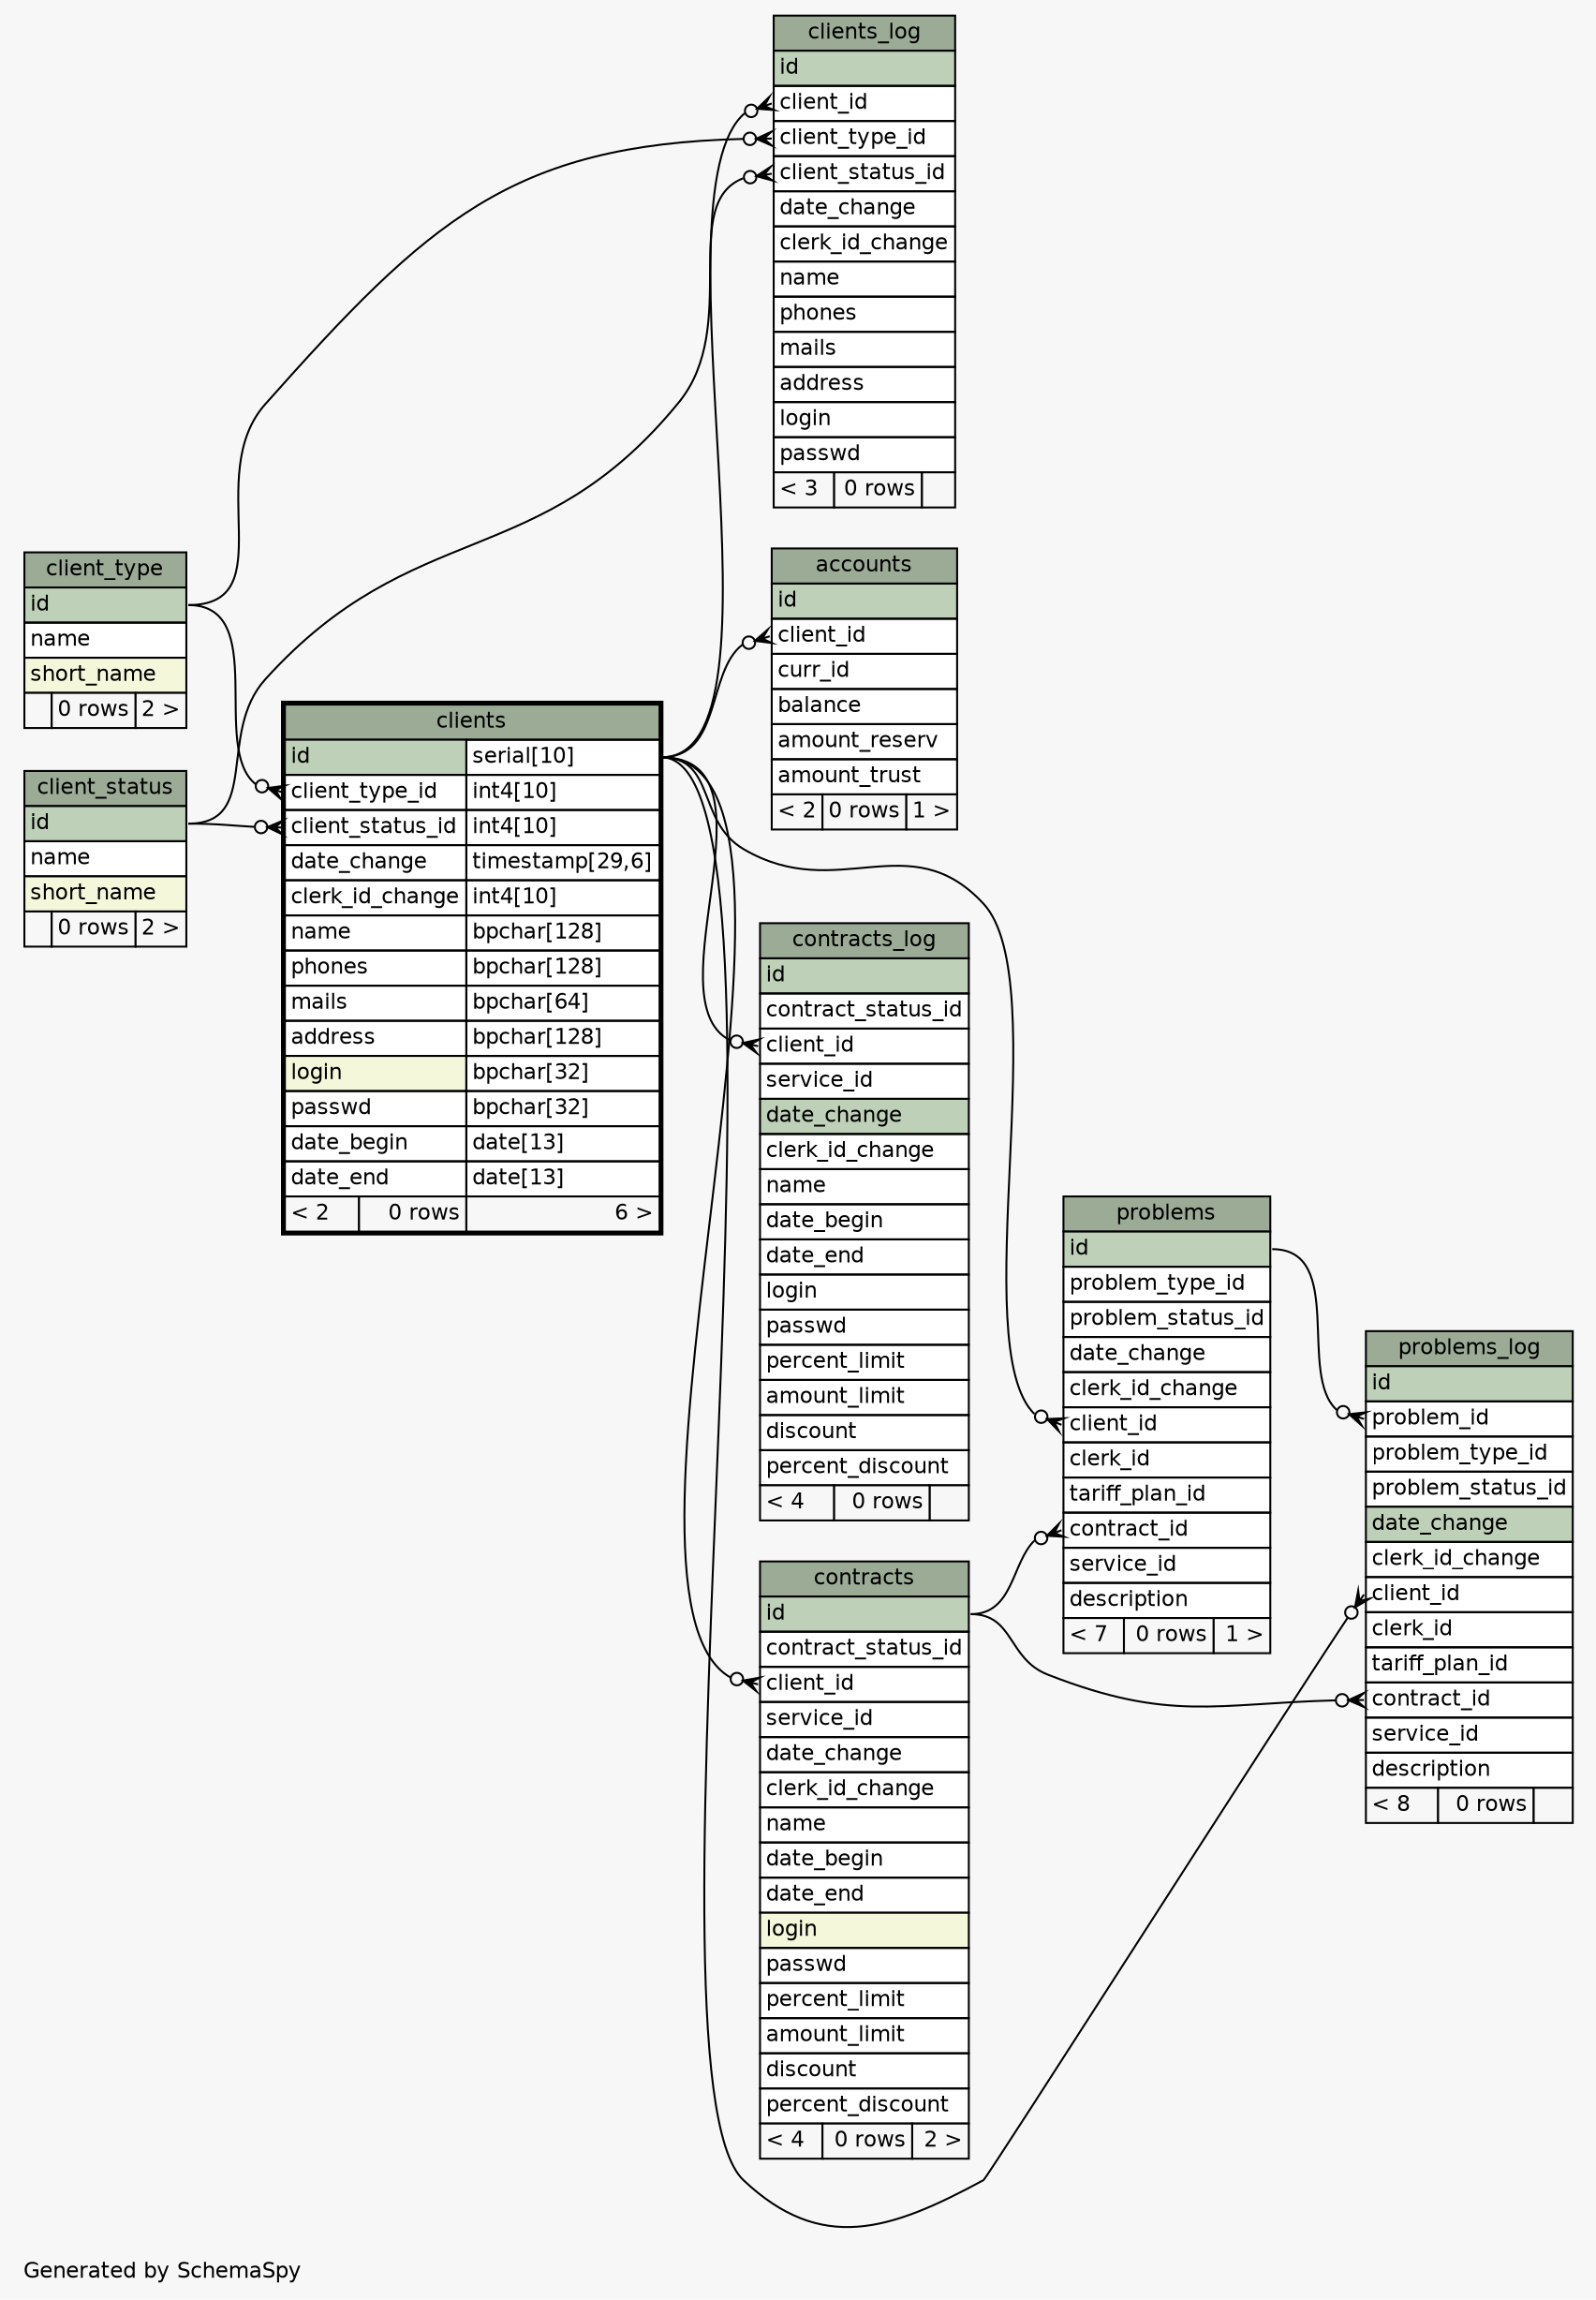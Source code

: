 // dot 2.26.0 on Linux 2.6.32-358.2.1.el6.x86_64
// SchemaSpy rev 590
digraph "oneDegreeRelationshipsDiagram" {
  graph [
    rankdir="RL"
    bgcolor="#f7f7f7"
    label="\nGenerated by SchemaSpy"
    labeljust="l"
    nodesep="0.18"
    ranksep="0.46"
    fontname="Helvetica"
    fontsize="11"
  ];
  node [
    fontname="Helvetica"
    fontsize="11"
    shape="plaintext"
  ];
  edge [
    arrowsize="0.8"
  ];
  "accounts":"client_id":w -> "clients":"id.type":e [arrowhead=none dir=back arrowtail=crowodot];
  "clients":"client_status_id":w -> "client_status":"id":e [arrowhead=none dir=back arrowtail=crowodot];
  "clients":"client_type_id":w -> "client_type":"id":e [arrowhead=none dir=back arrowtail=crowodot];
  "clients_log":"client_id":w -> "clients":"id.type":e [arrowhead=none dir=back arrowtail=crowodot];
  "clients_log":"client_status_id":w -> "client_status":"id":e [arrowhead=none dir=back arrowtail=crowodot];
  "clients_log":"client_type_id":w -> "client_type":"id":e [arrowhead=none dir=back arrowtail=crowodot];
  "contracts":"client_id":w -> "clients":"id.type":e [arrowhead=none dir=back arrowtail=crowodot];
  "contracts_log":"client_id":w -> "clients":"id.type":e [arrowhead=none dir=back arrowtail=crowodot];
  "problems":"client_id":w -> "clients":"id.type":e [arrowhead=none dir=back arrowtail=crowodot];
  "problems":"contract_id":w -> "contracts":"id":e [arrowhead=none dir=back arrowtail=crowodot];
  "problems_log":"client_id":w -> "clients":"id.type":e [arrowhead=none dir=back arrowtail=crowodot];
  "problems_log":"contract_id":w -> "contracts":"id":e [arrowhead=none dir=back arrowtail=crowodot];
  "problems_log":"problem_id":w -> "problems":"id":e [arrowhead=none dir=back arrowtail=crowodot];
  "accounts" [
    label=<
    <TABLE BORDER="0" CELLBORDER="1" CELLSPACING="0" BGCOLOR="#ffffff">
      <TR><TD COLSPAN="3" BGCOLOR="#9bab96" ALIGN="CENTER">accounts</TD></TR>
      <TR><TD PORT="id" COLSPAN="3" BGCOLOR="#bed1b8" ALIGN="LEFT">id</TD></TR>
      <TR><TD PORT="client_id" COLSPAN="3" ALIGN="LEFT">client_id</TD></TR>
      <TR><TD PORT="curr_id" COLSPAN="3" ALIGN="LEFT">curr_id</TD></TR>
      <TR><TD PORT="balance" COLSPAN="3" ALIGN="LEFT">balance</TD></TR>
      <TR><TD PORT="amount_reserv" COLSPAN="3" ALIGN="LEFT">amount_reserv</TD></TR>
      <TR><TD PORT="amount_trust" COLSPAN="3" ALIGN="LEFT">amount_trust</TD></TR>
      <TR><TD ALIGN="LEFT" BGCOLOR="#f7f7f7">&lt; 2</TD><TD ALIGN="RIGHT" BGCOLOR="#f7f7f7">0 rows</TD><TD ALIGN="RIGHT" BGCOLOR="#f7f7f7">1 &gt;</TD></TR>
    </TABLE>>
    URL="accounts.html"
    tooltip="accounts"
  ];
  "client_status" [
    label=<
    <TABLE BORDER="0" CELLBORDER="1" CELLSPACING="0" BGCOLOR="#ffffff">
      <TR><TD COLSPAN="3" BGCOLOR="#9bab96" ALIGN="CENTER">client_status</TD></TR>
      <TR><TD PORT="id" COLSPAN="3" BGCOLOR="#bed1b8" ALIGN="LEFT">id</TD></TR>
      <TR><TD PORT="name" COLSPAN="3" ALIGN="LEFT">name</TD></TR>
      <TR><TD PORT="short_name" COLSPAN="3" BGCOLOR="#f4f7da" ALIGN="LEFT">short_name</TD></TR>
      <TR><TD ALIGN="LEFT" BGCOLOR="#f7f7f7">  </TD><TD ALIGN="RIGHT" BGCOLOR="#f7f7f7">0 rows</TD><TD ALIGN="RIGHT" BGCOLOR="#f7f7f7">2 &gt;</TD></TR>
    </TABLE>>
    URL="client_status.html"
    tooltip="client_status"
  ];
  "client_type" [
    label=<
    <TABLE BORDER="0" CELLBORDER="1" CELLSPACING="0" BGCOLOR="#ffffff">
      <TR><TD COLSPAN="3" BGCOLOR="#9bab96" ALIGN="CENTER">client_type</TD></TR>
      <TR><TD PORT="id" COLSPAN="3" BGCOLOR="#bed1b8" ALIGN="LEFT">id</TD></TR>
      <TR><TD PORT="name" COLSPAN="3" ALIGN="LEFT">name</TD></TR>
      <TR><TD PORT="short_name" COLSPAN="3" BGCOLOR="#f4f7da" ALIGN="LEFT">short_name</TD></TR>
      <TR><TD ALIGN="LEFT" BGCOLOR="#f7f7f7">  </TD><TD ALIGN="RIGHT" BGCOLOR="#f7f7f7">0 rows</TD><TD ALIGN="RIGHT" BGCOLOR="#f7f7f7">2 &gt;</TD></TR>
    </TABLE>>
    URL="client_type.html"
    tooltip="client_type"
  ];
  "clients" [
    label=<
    <TABLE BORDER="2" CELLBORDER="1" CELLSPACING="0" BGCOLOR="#ffffff">
      <TR><TD COLSPAN="3" BGCOLOR="#9bab96" ALIGN="CENTER">clients</TD></TR>
      <TR><TD PORT="id" COLSPAN="2" BGCOLOR="#bed1b8" ALIGN="LEFT">id</TD><TD PORT="id.type" ALIGN="LEFT">serial[10]</TD></TR>
      <TR><TD PORT="client_type_id" COLSPAN="2" ALIGN="LEFT">client_type_id</TD><TD PORT="client_type_id.type" ALIGN="LEFT">int4[10]</TD></TR>
      <TR><TD PORT="client_status_id" COLSPAN="2" ALIGN="LEFT">client_status_id</TD><TD PORT="client_status_id.type" ALIGN="LEFT">int4[10]</TD></TR>
      <TR><TD PORT="date_change" COLSPAN="2" ALIGN="LEFT">date_change</TD><TD PORT="date_change.type" ALIGN="LEFT">timestamp[29,6]</TD></TR>
      <TR><TD PORT="clerk_id_change" COLSPAN="2" ALIGN="LEFT">clerk_id_change</TD><TD PORT="clerk_id_change.type" ALIGN="LEFT">int4[10]</TD></TR>
      <TR><TD PORT="name" COLSPAN="2" ALIGN="LEFT">name</TD><TD PORT="name.type" ALIGN="LEFT">bpchar[128]</TD></TR>
      <TR><TD PORT="phones" COLSPAN="2" ALIGN="LEFT">phones</TD><TD PORT="phones.type" ALIGN="LEFT">bpchar[128]</TD></TR>
      <TR><TD PORT="mails" COLSPAN="2" ALIGN="LEFT">mails</TD><TD PORT="mails.type" ALIGN="LEFT">bpchar[64]</TD></TR>
      <TR><TD PORT="address" COLSPAN="2" ALIGN="LEFT">address</TD><TD PORT="address.type" ALIGN="LEFT">bpchar[128]</TD></TR>
      <TR><TD PORT="login" COLSPAN="2" BGCOLOR="#f4f7da" ALIGN="LEFT">login</TD><TD PORT="login.type" ALIGN="LEFT">bpchar[32]</TD></TR>
      <TR><TD PORT="passwd" COLSPAN="2" ALIGN="LEFT">passwd</TD><TD PORT="passwd.type" ALIGN="LEFT">bpchar[32]</TD></TR>
      <TR><TD PORT="date_begin" COLSPAN="2" ALIGN="LEFT">date_begin</TD><TD PORT="date_begin.type" ALIGN="LEFT">date[13]</TD></TR>
      <TR><TD PORT="date_end" COLSPAN="2" ALIGN="LEFT">date_end</TD><TD PORT="date_end.type" ALIGN="LEFT">date[13]</TD></TR>
      <TR><TD ALIGN="LEFT" BGCOLOR="#f7f7f7">&lt; 2</TD><TD ALIGN="RIGHT" BGCOLOR="#f7f7f7">0 rows</TD><TD ALIGN="RIGHT" BGCOLOR="#f7f7f7">6 &gt;</TD></TR>
    </TABLE>>
    URL="clients.html"
    tooltip="clients"
  ];
  "clients_log" [
    label=<
    <TABLE BORDER="0" CELLBORDER="1" CELLSPACING="0" BGCOLOR="#ffffff">
      <TR><TD COLSPAN="3" BGCOLOR="#9bab96" ALIGN="CENTER">clients_log</TD></TR>
      <TR><TD PORT="id" COLSPAN="3" BGCOLOR="#bed1b8" ALIGN="LEFT">id</TD></TR>
      <TR><TD PORT="client_id" COLSPAN="3" ALIGN="LEFT">client_id</TD></TR>
      <TR><TD PORT="client_type_id" COLSPAN="3" ALIGN="LEFT">client_type_id</TD></TR>
      <TR><TD PORT="client_status_id" COLSPAN="3" ALIGN="LEFT">client_status_id</TD></TR>
      <TR><TD PORT="date_change" COLSPAN="3" ALIGN="LEFT">date_change</TD></TR>
      <TR><TD PORT="clerk_id_change" COLSPAN="3" ALIGN="LEFT">clerk_id_change</TD></TR>
      <TR><TD PORT="name" COLSPAN="3" ALIGN="LEFT">name</TD></TR>
      <TR><TD PORT="phones" COLSPAN="3" ALIGN="LEFT">phones</TD></TR>
      <TR><TD PORT="mails" COLSPAN="3" ALIGN="LEFT">mails</TD></TR>
      <TR><TD PORT="address" COLSPAN="3" ALIGN="LEFT">address</TD></TR>
      <TR><TD PORT="login" COLSPAN="3" ALIGN="LEFT">login</TD></TR>
      <TR><TD PORT="passwd" COLSPAN="3" ALIGN="LEFT">passwd</TD></TR>
      <TR><TD ALIGN="LEFT" BGCOLOR="#f7f7f7">&lt; 3</TD><TD ALIGN="RIGHT" BGCOLOR="#f7f7f7">0 rows</TD><TD ALIGN="RIGHT" BGCOLOR="#f7f7f7">  </TD></TR>
    </TABLE>>
    URL="clients_log.html"
    tooltip="clients_log"
  ];
  "contracts" [
    label=<
    <TABLE BORDER="0" CELLBORDER="1" CELLSPACING="0" BGCOLOR="#ffffff">
      <TR><TD COLSPAN="3" BGCOLOR="#9bab96" ALIGN="CENTER">contracts</TD></TR>
      <TR><TD PORT="id" COLSPAN="3" BGCOLOR="#bed1b8" ALIGN="LEFT">id</TD></TR>
      <TR><TD PORT="contract_status_id" COLSPAN="3" ALIGN="LEFT">contract_status_id</TD></TR>
      <TR><TD PORT="client_id" COLSPAN="3" ALIGN="LEFT">client_id</TD></TR>
      <TR><TD PORT="service_id" COLSPAN="3" ALIGN="LEFT">service_id</TD></TR>
      <TR><TD PORT="date_change" COLSPAN="3" ALIGN="LEFT">date_change</TD></TR>
      <TR><TD PORT="clerk_id_change" COLSPAN="3" ALIGN="LEFT">clerk_id_change</TD></TR>
      <TR><TD PORT="name" COLSPAN="3" ALIGN="LEFT">name</TD></TR>
      <TR><TD PORT="date_begin" COLSPAN="3" ALIGN="LEFT">date_begin</TD></TR>
      <TR><TD PORT="date_end" COLSPAN="3" ALIGN="LEFT">date_end</TD></TR>
      <TR><TD PORT="login" COLSPAN="3" BGCOLOR="#f4f7da" ALIGN="LEFT">login</TD></TR>
      <TR><TD PORT="passwd" COLSPAN="3" ALIGN="LEFT">passwd</TD></TR>
      <TR><TD PORT="percent_limit" COLSPAN="3" ALIGN="LEFT">percent_limit</TD></TR>
      <TR><TD PORT="amount_limit" COLSPAN="3" ALIGN="LEFT">amount_limit</TD></TR>
      <TR><TD PORT="discount" COLSPAN="3" ALIGN="LEFT">discount</TD></TR>
      <TR><TD PORT="percent_discount" COLSPAN="3" ALIGN="LEFT">percent_discount</TD></TR>
      <TR><TD ALIGN="LEFT" BGCOLOR="#f7f7f7">&lt; 4</TD><TD ALIGN="RIGHT" BGCOLOR="#f7f7f7">0 rows</TD><TD ALIGN="RIGHT" BGCOLOR="#f7f7f7">2 &gt;</TD></TR>
    </TABLE>>
    URL="contracts.html"
    tooltip="contracts"
  ];
  "contracts_log" [
    label=<
    <TABLE BORDER="0" CELLBORDER="1" CELLSPACING="0" BGCOLOR="#ffffff">
      <TR><TD COLSPAN="3" BGCOLOR="#9bab96" ALIGN="CENTER">contracts_log</TD></TR>
      <TR><TD PORT="id" COLSPAN="3" BGCOLOR="#bed1b8" ALIGN="LEFT">id</TD></TR>
      <TR><TD PORT="contract_status_id" COLSPAN="3" ALIGN="LEFT">contract_status_id</TD></TR>
      <TR><TD PORT="client_id" COLSPAN="3" ALIGN="LEFT">client_id</TD></TR>
      <TR><TD PORT="service_id" COLSPAN="3" ALIGN="LEFT">service_id</TD></TR>
      <TR><TD PORT="date_change" COLSPAN="3" BGCOLOR="#bed1b8" ALIGN="LEFT">date_change</TD></TR>
      <TR><TD PORT="clerk_id_change" COLSPAN="3" ALIGN="LEFT">clerk_id_change</TD></TR>
      <TR><TD PORT="name" COLSPAN="3" ALIGN="LEFT">name</TD></TR>
      <TR><TD PORT="date_begin" COLSPAN="3" ALIGN="LEFT">date_begin</TD></TR>
      <TR><TD PORT="date_end" COLSPAN="3" ALIGN="LEFT">date_end</TD></TR>
      <TR><TD PORT="login" COLSPAN="3" ALIGN="LEFT">login</TD></TR>
      <TR><TD PORT="passwd" COLSPAN="3" ALIGN="LEFT">passwd</TD></TR>
      <TR><TD PORT="percent_limit" COLSPAN="3" ALIGN="LEFT">percent_limit</TD></TR>
      <TR><TD PORT="amount_limit" COLSPAN="3" ALIGN="LEFT">amount_limit</TD></TR>
      <TR><TD PORT="discount" COLSPAN="3" ALIGN="LEFT">discount</TD></TR>
      <TR><TD PORT="percent_discount" COLSPAN="3" ALIGN="LEFT">percent_discount</TD></TR>
      <TR><TD ALIGN="LEFT" BGCOLOR="#f7f7f7">&lt; 4</TD><TD ALIGN="RIGHT" BGCOLOR="#f7f7f7">0 rows</TD><TD ALIGN="RIGHT" BGCOLOR="#f7f7f7">  </TD></TR>
    </TABLE>>
    URL="contracts_log.html"
    tooltip="contracts_log"
  ];
  "problems" [
    label=<
    <TABLE BORDER="0" CELLBORDER="1" CELLSPACING="0" BGCOLOR="#ffffff">
      <TR><TD COLSPAN="3" BGCOLOR="#9bab96" ALIGN="CENTER">problems</TD></TR>
      <TR><TD PORT="id" COLSPAN="3" BGCOLOR="#bed1b8" ALIGN="LEFT">id</TD></TR>
      <TR><TD PORT="problem_type_id" COLSPAN="3" ALIGN="LEFT">problem_type_id</TD></TR>
      <TR><TD PORT="problem_status_id" COLSPAN="3" ALIGN="LEFT">problem_status_id</TD></TR>
      <TR><TD PORT="date_change" COLSPAN="3" ALIGN="LEFT">date_change</TD></TR>
      <TR><TD PORT="clerk_id_change" COLSPAN="3" ALIGN="LEFT">clerk_id_change</TD></TR>
      <TR><TD PORT="client_id" COLSPAN="3" ALIGN="LEFT">client_id</TD></TR>
      <TR><TD PORT="clerk_id" COLSPAN="3" ALIGN="LEFT">clerk_id</TD></TR>
      <TR><TD PORT="tariff_plan_id" COLSPAN="3" ALIGN="LEFT">tariff_plan_id</TD></TR>
      <TR><TD PORT="contract_id" COLSPAN="3" ALIGN="LEFT">contract_id</TD></TR>
      <TR><TD PORT="service_id" COLSPAN="3" ALIGN="LEFT">service_id</TD></TR>
      <TR><TD PORT="description" COLSPAN="3" ALIGN="LEFT">description</TD></TR>
      <TR><TD ALIGN="LEFT" BGCOLOR="#f7f7f7">&lt; 7</TD><TD ALIGN="RIGHT" BGCOLOR="#f7f7f7">0 rows</TD><TD ALIGN="RIGHT" BGCOLOR="#f7f7f7">1 &gt;</TD></TR>
    </TABLE>>
    URL="problems.html"
    tooltip="problems"
  ];
  "problems_log" [
    label=<
    <TABLE BORDER="0" CELLBORDER="1" CELLSPACING="0" BGCOLOR="#ffffff">
      <TR><TD COLSPAN="3" BGCOLOR="#9bab96" ALIGN="CENTER">problems_log</TD></TR>
      <TR><TD PORT="id" COLSPAN="3" BGCOLOR="#bed1b8" ALIGN="LEFT">id</TD></TR>
      <TR><TD PORT="problem_id" COLSPAN="3" ALIGN="LEFT">problem_id</TD></TR>
      <TR><TD PORT="problem_type_id" COLSPAN="3" ALIGN="LEFT">problem_type_id</TD></TR>
      <TR><TD PORT="problem_status_id" COLSPAN="3" ALIGN="LEFT">problem_status_id</TD></TR>
      <TR><TD PORT="date_change" COLSPAN="3" BGCOLOR="#bed1b8" ALIGN="LEFT">date_change</TD></TR>
      <TR><TD PORT="clerk_id_change" COLSPAN="3" ALIGN="LEFT">clerk_id_change</TD></TR>
      <TR><TD PORT="client_id" COLSPAN="3" ALIGN="LEFT">client_id</TD></TR>
      <TR><TD PORT="clerk_id" COLSPAN="3" ALIGN="LEFT">clerk_id</TD></TR>
      <TR><TD PORT="tariff_plan_id" COLSPAN="3" ALIGN="LEFT">tariff_plan_id</TD></TR>
      <TR><TD PORT="contract_id" COLSPAN="3" ALIGN="LEFT">contract_id</TD></TR>
      <TR><TD PORT="service_id" COLSPAN="3" ALIGN="LEFT">service_id</TD></TR>
      <TR><TD PORT="description" COLSPAN="3" ALIGN="LEFT">description</TD></TR>
      <TR><TD ALIGN="LEFT" BGCOLOR="#f7f7f7">&lt; 8</TD><TD ALIGN="RIGHT" BGCOLOR="#f7f7f7">0 rows</TD><TD ALIGN="RIGHT" BGCOLOR="#f7f7f7">  </TD></TR>
    </TABLE>>
    URL="problems_log.html"
    tooltip="problems_log"
  ];
}
